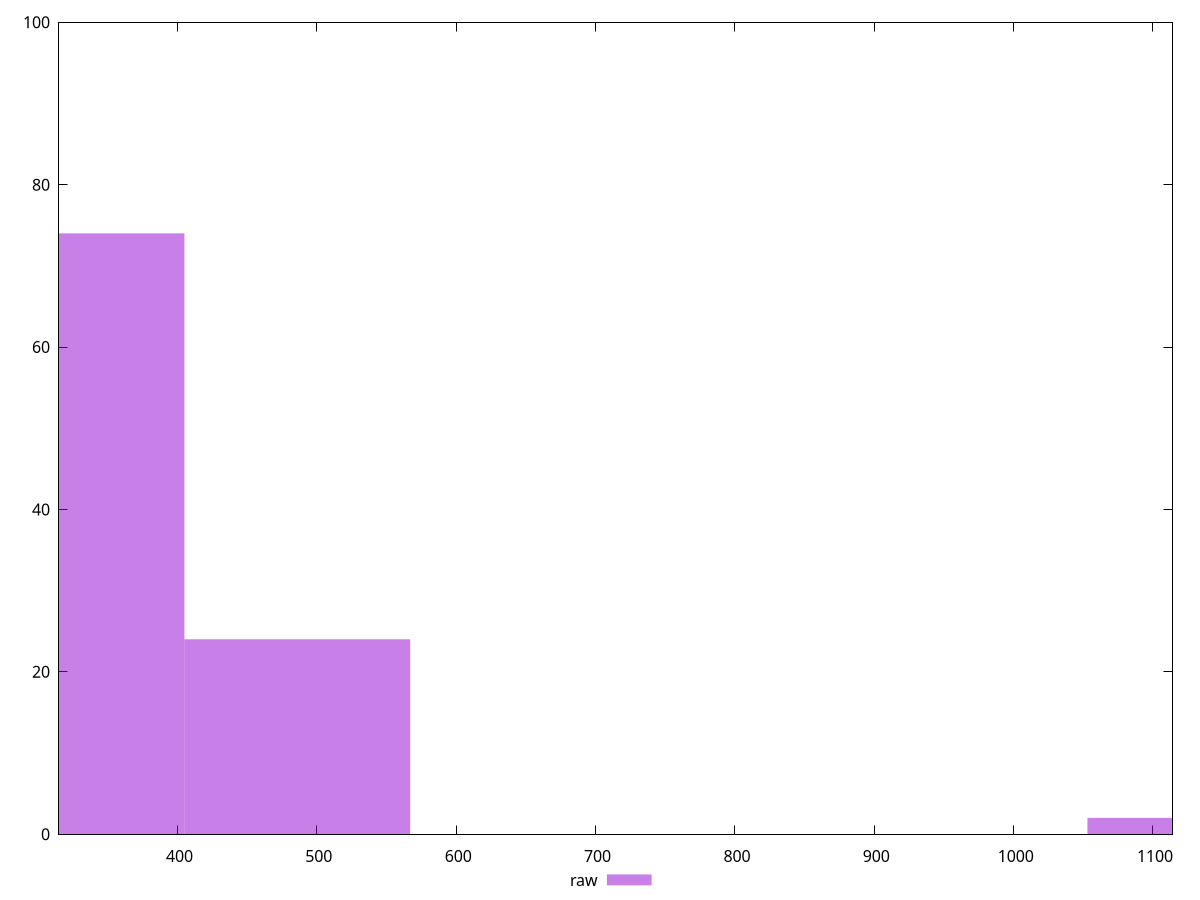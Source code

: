 reset

$raw <<EOF
1133.963476872699 2
323.98956482077114 74
485.9843472311567 24
EOF

set key outside below
set boxwidth 161.99478241038557
set xrange [315:1114]
set yrange [0:100]
set trange [0:100]
set style fill transparent solid 0.5 noborder
set terminal svg size 640, 490 enhanced background rgb 'white'
set output "report_00017_2021-02-10T15-08-03.406Z/render-blocking-resources/samples/pages+cached+noadtech/raw/histogram.svg"

plot $raw title "raw" with boxes

reset
